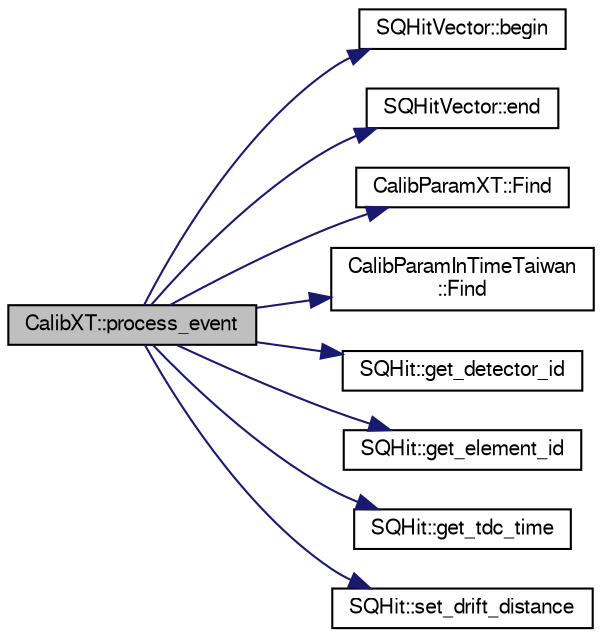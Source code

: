 digraph "CalibXT::process_event"
{
  bgcolor="transparent";
  edge [fontname="FreeSans",fontsize="10",labelfontname="FreeSans",labelfontsize="10"];
  node [fontname="FreeSans",fontsize="10",shape=record];
  rankdir="LR";
  Node1 [label="CalibXT::process_event",height=0.2,width=0.4,color="black", fillcolor="grey75", style="filled" fontcolor="black"];
  Node1 -> Node2 [color="midnightblue",fontsize="10",style="solid",fontname="FreeSans"];
  Node2 [label="SQHitVector::begin",height=0.2,width=0.4,color="black",URL="$d9/dbc/classSQHitVector.html#a194d01789d543dd623068b46c450e434"];
  Node1 -> Node3 [color="midnightblue",fontsize="10",style="solid",fontname="FreeSans"];
  Node3 [label="SQHitVector::end",height=0.2,width=0.4,color="black",URL="$d9/dbc/classSQHitVector.html#afc94725c2663f4280cabaa5754a57f17"];
  Node1 -> Node4 [color="midnightblue",fontsize="10",style="solid",fontname="FreeSans"];
  Node4 [label="CalibParamXT::Find",height=0.2,width=0.4,color="black",URL="$da/d44/classCalibParamXT.html#ae9573908bf0e2e97a8d51207612acd5e"];
  Node1 -> Node5 [color="midnightblue",fontsize="10",style="solid",fontname="FreeSans"];
  Node5 [label="CalibParamInTimeTaiwan\l::Find",height=0.2,width=0.4,color="black",URL="$d7/dec/classCalibParamInTimeTaiwan.html#af1567b96acda44861375b27fc52dce6e"];
  Node1 -> Node6 [color="midnightblue",fontsize="10",style="solid",fontname="FreeSans"];
  Node6 [label="SQHit::get_detector_id",height=0.2,width=0.4,color="black",URL="$de/d79/classSQHit.html#acae7667f8a85fd1de5ae611b8c51fb33"];
  Node1 -> Node7 [color="midnightblue",fontsize="10",style="solid",fontname="FreeSans"];
  Node7 [label="SQHit::get_element_id",height=0.2,width=0.4,color="black",URL="$de/d79/classSQHit.html#a4ce14b27ab63d03e5f3aab541b2efe26"];
  Node1 -> Node8 [color="midnightblue",fontsize="10",style="solid",fontname="FreeSans"];
  Node8 [label="SQHit::get_tdc_time",height=0.2,width=0.4,color="black",URL="$de/d79/classSQHit.html#aeba3ae619e5aaf5da416508413dd5e47"];
  Node1 -> Node9 [color="midnightblue",fontsize="10",style="solid",fontname="FreeSans"];
  Node9 [label="SQHit::set_drift_distance",height=0.2,width=0.4,color="black",URL="$de/d79/classSQHit.html#ac4a04a2324c69db1a38fa0b19040b361"];
}
